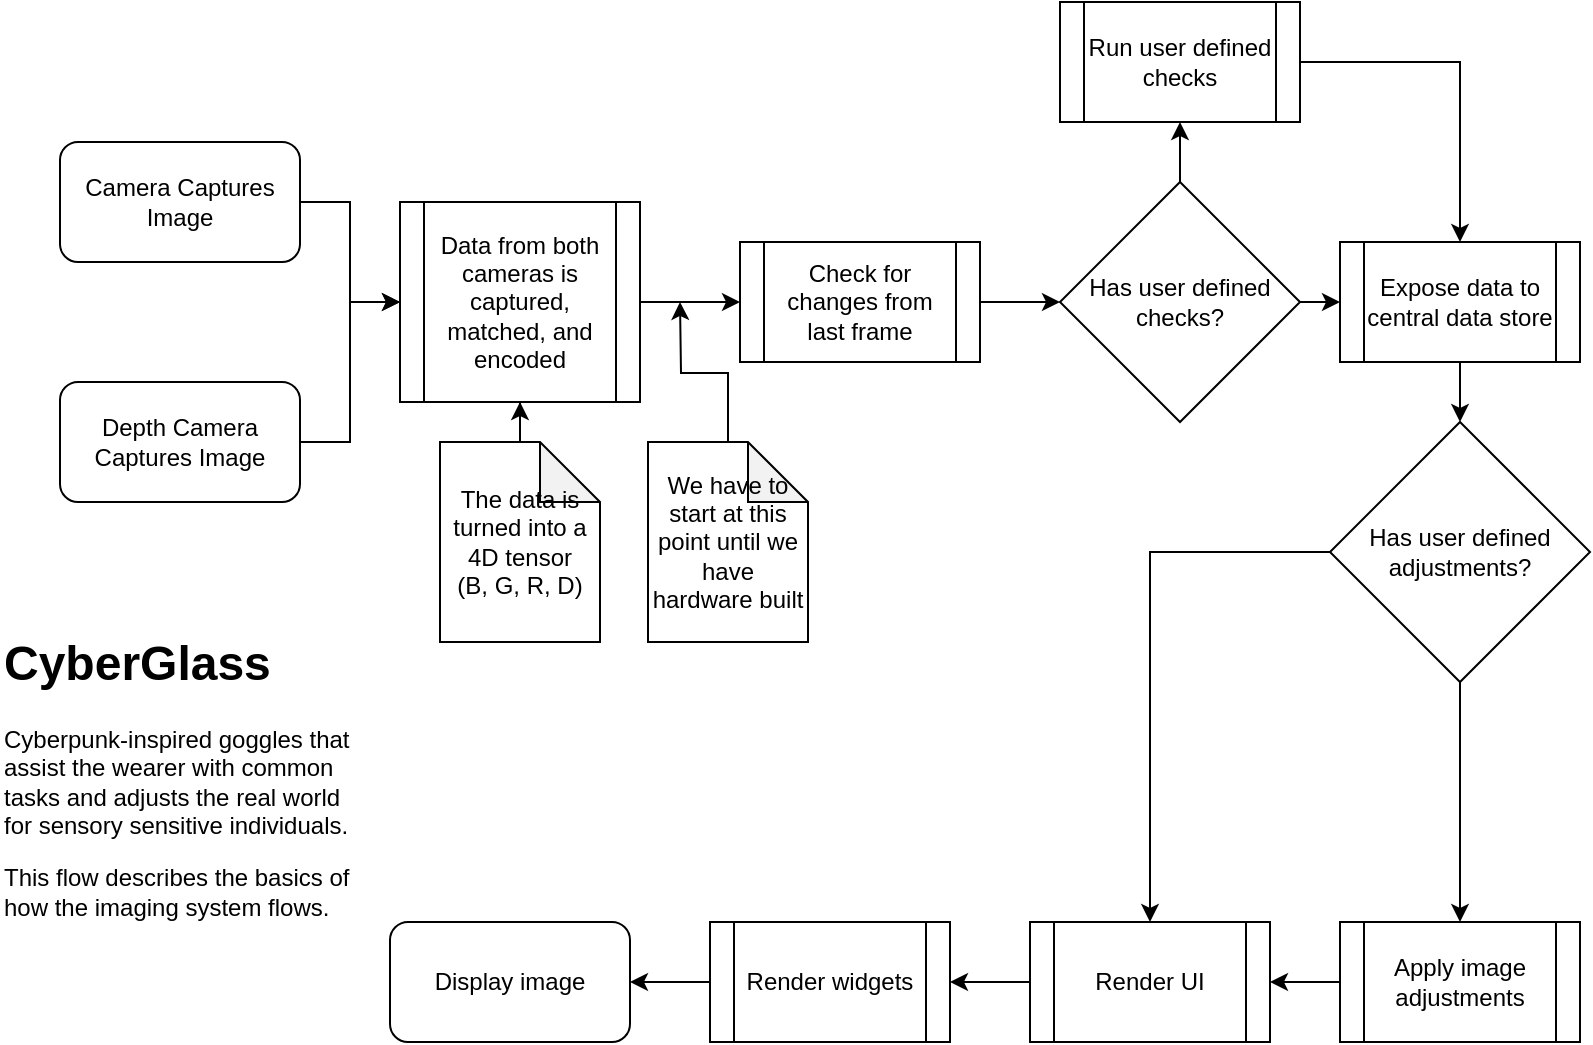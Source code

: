 <mxfile version="25.0.3">
  <diagram id="C5RBs43oDa-KdzZeNtuy" name="Page-1">
    <mxGraphModel dx="1009" dy="539" grid="1" gridSize="10" guides="1" tooltips="1" connect="1" arrows="1" fold="1" page="1" pageScale="1" pageWidth="827" pageHeight="1169" math="0" shadow="0">
      <root>
        <mxCell id="WIyWlLk6GJQsqaUBKTNV-0" />
        <mxCell id="WIyWlLk6GJQsqaUBKTNV-1" parent="WIyWlLk6GJQsqaUBKTNV-0" />
        <mxCell id="ug3Sa1Ug3LmE54OEP5yn-3" value="" style="edgeStyle=orthogonalEdgeStyle;rounded=0;orthogonalLoop=1;jettySize=auto;html=1;" edge="1" parent="WIyWlLk6GJQsqaUBKTNV-1" source="ug3Sa1Ug3LmE54OEP5yn-0" target="ug3Sa1Ug3LmE54OEP5yn-2">
          <mxGeometry relative="1" as="geometry" />
        </mxCell>
        <mxCell id="ug3Sa1Ug3LmE54OEP5yn-0" value="Camera Captures Image" style="rounded=1;whiteSpace=wrap;html=1;" vertex="1" parent="WIyWlLk6GJQsqaUBKTNV-1">
          <mxGeometry x="40" y="80" width="120" height="60" as="geometry" />
        </mxCell>
        <mxCell id="ug3Sa1Ug3LmE54OEP5yn-4" value="" style="edgeStyle=orthogonalEdgeStyle;rounded=0;orthogonalLoop=1;jettySize=auto;html=1;" edge="1" parent="WIyWlLk6GJQsqaUBKTNV-1" source="ug3Sa1Ug3LmE54OEP5yn-1" target="ug3Sa1Ug3LmE54OEP5yn-2">
          <mxGeometry relative="1" as="geometry" />
        </mxCell>
        <mxCell id="ug3Sa1Ug3LmE54OEP5yn-1" value="Depth&amp;nbsp;&lt;span style=&quot;background-color: initial;&quot;&gt;Camera Captures Image&lt;/span&gt;" style="rounded=1;whiteSpace=wrap;html=1;" vertex="1" parent="WIyWlLk6GJQsqaUBKTNV-1">
          <mxGeometry x="40" y="200" width="120" height="60" as="geometry" />
        </mxCell>
        <mxCell id="ug3Sa1Ug3LmE54OEP5yn-8" style="edgeStyle=orthogonalEdgeStyle;rounded=0;orthogonalLoop=1;jettySize=auto;html=1;exitX=1;exitY=0.5;exitDx=0;exitDy=0;entryX=0;entryY=0.5;entryDx=0;entryDy=0;" edge="1" parent="WIyWlLk6GJQsqaUBKTNV-1" source="ug3Sa1Ug3LmE54OEP5yn-2" target="ug3Sa1Ug3LmE54OEP5yn-7">
          <mxGeometry relative="1" as="geometry" />
        </mxCell>
        <mxCell id="ug3Sa1Ug3LmE54OEP5yn-2" value="Data from both cameras is captured, matched, and encoded" style="shape=process;whiteSpace=wrap;html=1;backgroundOutline=1;" vertex="1" parent="WIyWlLk6GJQsqaUBKTNV-1">
          <mxGeometry x="210" y="110" width="120" height="100" as="geometry" />
        </mxCell>
        <mxCell id="ug3Sa1Ug3LmE54OEP5yn-6" style="edgeStyle=orthogonalEdgeStyle;rounded=0;orthogonalLoop=1;jettySize=auto;html=1;" edge="1" parent="WIyWlLk6GJQsqaUBKTNV-1" source="ug3Sa1Ug3LmE54OEP5yn-5" target="ug3Sa1Ug3LmE54OEP5yn-2">
          <mxGeometry relative="1" as="geometry">
            <mxPoint x="390" y="180" as="targetPoint" />
          </mxGeometry>
        </mxCell>
        <mxCell id="ug3Sa1Ug3LmE54OEP5yn-5" value="The data is turned into a 4D tensor&lt;div&gt;(B, G, R, D)&lt;/div&gt;" style="shape=note;whiteSpace=wrap;html=1;backgroundOutline=1;darkOpacity=0.05;" vertex="1" parent="WIyWlLk6GJQsqaUBKTNV-1">
          <mxGeometry x="230" y="230" width="80" height="100" as="geometry" />
        </mxCell>
        <mxCell id="ug3Sa1Ug3LmE54OEP5yn-16" style="edgeStyle=orthogonalEdgeStyle;rounded=0;orthogonalLoop=1;jettySize=auto;html=1;exitX=1;exitY=0.5;exitDx=0;exitDy=0;entryX=0;entryY=0.5;entryDx=0;entryDy=0;" edge="1" parent="WIyWlLk6GJQsqaUBKTNV-1" source="ug3Sa1Ug3LmE54OEP5yn-7" target="ug3Sa1Ug3LmE54OEP5yn-14">
          <mxGeometry relative="1" as="geometry" />
        </mxCell>
        <mxCell id="ug3Sa1Ug3LmE54OEP5yn-7" value="Check for changes from last frame" style="shape=process;whiteSpace=wrap;html=1;backgroundOutline=1;" vertex="1" parent="WIyWlLk6GJQsqaUBKTNV-1">
          <mxGeometry x="380" y="130" width="120" height="60" as="geometry" />
        </mxCell>
        <mxCell id="ug3Sa1Ug3LmE54OEP5yn-17" style="edgeStyle=orthogonalEdgeStyle;rounded=0;orthogonalLoop=1;jettySize=auto;html=1;exitX=0.5;exitY=0;exitDx=0;exitDy=0;entryX=0.5;entryY=1;entryDx=0;entryDy=0;" edge="1" parent="WIyWlLk6GJQsqaUBKTNV-1" source="ug3Sa1Ug3LmE54OEP5yn-14" target="ug3Sa1Ug3LmE54OEP5yn-15">
          <mxGeometry relative="1" as="geometry" />
        </mxCell>
        <mxCell id="ug3Sa1Ug3LmE54OEP5yn-20" style="edgeStyle=orthogonalEdgeStyle;rounded=0;orthogonalLoop=1;jettySize=auto;html=1;exitX=1;exitY=0.5;exitDx=0;exitDy=0;entryX=0;entryY=0.5;entryDx=0;entryDy=0;" edge="1" parent="WIyWlLk6GJQsqaUBKTNV-1" source="ug3Sa1Ug3LmE54OEP5yn-14" target="ug3Sa1Ug3LmE54OEP5yn-18">
          <mxGeometry relative="1" as="geometry" />
        </mxCell>
        <mxCell id="ug3Sa1Ug3LmE54OEP5yn-14" value="Has user defined checks?" style="rhombus;whiteSpace=wrap;html=1;" vertex="1" parent="WIyWlLk6GJQsqaUBKTNV-1">
          <mxGeometry x="540" y="100" width="120" height="120" as="geometry" />
        </mxCell>
        <mxCell id="ug3Sa1Ug3LmE54OEP5yn-19" style="edgeStyle=orthogonalEdgeStyle;rounded=0;orthogonalLoop=1;jettySize=auto;html=1;exitX=1;exitY=0.5;exitDx=0;exitDy=0;entryX=0.5;entryY=0;entryDx=0;entryDy=0;" edge="1" parent="WIyWlLk6GJQsqaUBKTNV-1" source="ug3Sa1Ug3LmE54OEP5yn-15" target="ug3Sa1Ug3LmE54OEP5yn-18">
          <mxGeometry relative="1" as="geometry" />
        </mxCell>
        <mxCell id="ug3Sa1Ug3LmE54OEP5yn-15" value="Run user defined checks" style="shape=process;whiteSpace=wrap;html=1;backgroundOutline=1;" vertex="1" parent="WIyWlLk6GJQsqaUBKTNV-1">
          <mxGeometry x="540" y="10" width="120" height="60" as="geometry" />
        </mxCell>
        <mxCell id="ug3Sa1Ug3LmE54OEP5yn-23" value="" style="edgeStyle=orthogonalEdgeStyle;rounded=0;orthogonalLoop=1;jettySize=auto;html=1;" edge="1" parent="WIyWlLk6GJQsqaUBKTNV-1" source="ug3Sa1Ug3LmE54OEP5yn-18" target="ug3Sa1Ug3LmE54OEP5yn-21">
          <mxGeometry relative="1" as="geometry" />
        </mxCell>
        <mxCell id="ug3Sa1Ug3LmE54OEP5yn-18" value="Expose data to central data store" style="shape=process;whiteSpace=wrap;html=1;backgroundOutline=1;" vertex="1" parent="WIyWlLk6GJQsqaUBKTNV-1">
          <mxGeometry x="680" y="130" width="120" height="60" as="geometry" />
        </mxCell>
        <mxCell id="ug3Sa1Ug3LmE54OEP5yn-26" style="edgeStyle=orthogonalEdgeStyle;rounded=0;orthogonalLoop=1;jettySize=auto;html=1;exitX=0.5;exitY=1;exitDx=0;exitDy=0;entryX=0.5;entryY=0;entryDx=0;entryDy=0;" edge="1" parent="WIyWlLk6GJQsqaUBKTNV-1" source="ug3Sa1Ug3LmE54OEP5yn-21" target="ug3Sa1Ug3LmE54OEP5yn-24">
          <mxGeometry relative="1" as="geometry" />
        </mxCell>
        <mxCell id="ug3Sa1Ug3LmE54OEP5yn-29" style="edgeStyle=orthogonalEdgeStyle;rounded=0;orthogonalLoop=1;jettySize=auto;html=1;exitX=0;exitY=0.5;exitDx=0;exitDy=0;entryX=0.5;entryY=0;entryDx=0;entryDy=0;" edge="1" parent="WIyWlLk6GJQsqaUBKTNV-1" source="ug3Sa1Ug3LmE54OEP5yn-21" target="ug3Sa1Ug3LmE54OEP5yn-27">
          <mxGeometry relative="1" as="geometry" />
        </mxCell>
        <mxCell id="ug3Sa1Ug3LmE54OEP5yn-21" value="Has user defined adjustments?" style="rhombus;whiteSpace=wrap;html=1;" vertex="1" parent="WIyWlLk6GJQsqaUBKTNV-1">
          <mxGeometry x="675" y="220" width="130" height="130" as="geometry" />
        </mxCell>
        <mxCell id="ug3Sa1Ug3LmE54OEP5yn-28" style="edgeStyle=orthogonalEdgeStyle;rounded=0;orthogonalLoop=1;jettySize=auto;html=1;exitX=0;exitY=0.5;exitDx=0;exitDy=0;entryX=1;entryY=0.5;entryDx=0;entryDy=0;" edge="1" parent="WIyWlLk6GJQsqaUBKTNV-1" source="ug3Sa1Ug3LmE54OEP5yn-24" target="ug3Sa1Ug3LmE54OEP5yn-27">
          <mxGeometry relative="1" as="geometry" />
        </mxCell>
        <mxCell id="ug3Sa1Ug3LmE54OEP5yn-24" value="Apply image adjustments" style="shape=process;whiteSpace=wrap;html=1;backgroundOutline=1;" vertex="1" parent="WIyWlLk6GJQsqaUBKTNV-1">
          <mxGeometry x="680" y="470" width="120" height="60" as="geometry" />
        </mxCell>
        <mxCell id="ug3Sa1Ug3LmE54OEP5yn-31" style="edgeStyle=orthogonalEdgeStyle;rounded=0;orthogonalLoop=1;jettySize=auto;html=1;exitX=0;exitY=0.5;exitDx=0;exitDy=0;entryX=1;entryY=0.5;entryDx=0;entryDy=0;" edge="1" parent="WIyWlLk6GJQsqaUBKTNV-1" source="ug3Sa1Ug3LmE54OEP5yn-27" target="ug3Sa1Ug3LmE54OEP5yn-30">
          <mxGeometry relative="1" as="geometry" />
        </mxCell>
        <mxCell id="ug3Sa1Ug3LmE54OEP5yn-27" value="Render UI" style="shape=process;whiteSpace=wrap;html=1;backgroundOutline=1;" vertex="1" parent="WIyWlLk6GJQsqaUBKTNV-1">
          <mxGeometry x="525" y="470" width="120" height="60" as="geometry" />
        </mxCell>
        <mxCell id="ug3Sa1Ug3LmE54OEP5yn-33" style="edgeStyle=orthogonalEdgeStyle;rounded=0;orthogonalLoop=1;jettySize=auto;html=1;exitX=0;exitY=0.5;exitDx=0;exitDy=0;entryX=1;entryY=0.5;entryDx=0;entryDy=0;" edge="1" parent="WIyWlLk6GJQsqaUBKTNV-1" source="ug3Sa1Ug3LmE54OEP5yn-30" target="ug3Sa1Ug3LmE54OEP5yn-32">
          <mxGeometry relative="1" as="geometry" />
        </mxCell>
        <mxCell id="ug3Sa1Ug3LmE54OEP5yn-30" value="Render widgets" style="shape=process;whiteSpace=wrap;html=1;backgroundOutline=1;" vertex="1" parent="WIyWlLk6GJQsqaUBKTNV-1">
          <mxGeometry x="365" y="470" width="120" height="60" as="geometry" />
        </mxCell>
        <mxCell id="ug3Sa1Ug3LmE54OEP5yn-32" value="Display image" style="rounded=1;whiteSpace=wrap;html=1;" vertex="1" parent="WIyWlLk6GJQsqaUBKTNV-1">
          <mxGeometry x="205" y="470" width="120" height="60" as="geometry" />
        </mxCell>
        <mxCell id="ug3Sa1Ug3LmE54OEP5yn-35" style="edgeStyle=orthogonalEdgeStyle;rounded=0;orthogonalLoop=1;jettySize=auto;html=1;exitX=0.5;exitY=0;exitDx=0;exitDy=0;exitPerimeter=0;" edge="1" parent="WIyWlLk6GJQsqaUBKTNV-1" source="ug3Sa1Ug3LmE54OEP5yn-34">
          <mxGeometry relative="1" as="geometry">
            <mxPoint x="350" y="160" as="targetPoint" />
          </mxGeometry>
        </mxCell>
        <mxCell id="ug3Sa1Ug3LmE54OEP5yn-34" value="We have to start at this point until we have hardware built" style="shape=note;whiteSpace=wrap;html=1;backgroundOutline=1;darkOpacity=0.05;" vertex="1" parent="WIyWlLk6GJQsqaUBKTNV-1">
          <mxGeometry x="334" y="230" width="80" height="100" as="geometry" />
        </mxCell>
        <mxCell id="ug3Sa1Ug3LmE54OEP5yn-36" value="&lt;h1 style=&quot;margin-top: 0px;&quot;&gt;CyberGlass&lt;/h1&gt;&lt;p&gt;Cyberpunk-inspired goggles that assist the wearer with common tasks and adjusts the real world for sensory sensitive individuals.&lt;/p&gt;&lt;p&gt;This flow describes the basics of how the imaging system flows.&amp;nbsp;&lt;/p&gt;" style="text;html=1;whiteSpace=wrap;overflow=hidden;rounded=0;" vertex="1" parent="WIyWlLk6GJQsqaUBKTNV-1">
          <mxGeometry x="10" y="320" width="180" height="150" as="geometry" />
        </mxCell>
      </root>
    </mxGraphModel>
  </diagram>
</mxfile>
